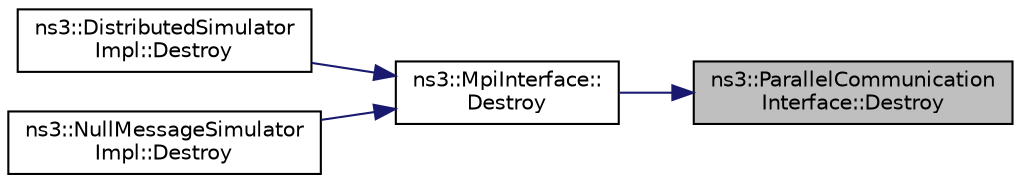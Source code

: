 digraph "ns3::ParallelCommunicationInterface::Destroy"
{
 // LATEX_PDF_SIZE
  edge [fontname="Helvetica",fontsize="10",labelfontname="Helvetica",labelfontsize="10"];
  node [fontname="Helvetica",fontsize="10",shape=record];
  rankdir="RL";
  Node1 [label="ns3::ParallelCommunication\lInterface::Destroy",height=0.2,width=0.4,color="black", fillcolor="grey75", style="filled", fontcolor="black",tooltip="Deletes storage used by the parallel environment."];
  Node1 -> Node2 [dir="back",color="midnightblue",fontsize="10",style="solid",fontname="Helvetica"];
  Node2 [label="ns3::MpiInterface::\lDestroy",height=0.2,width=0.4,color="black", fillcolor="white", style="filled",URL="$classns3_1_1_mpi_interface.html#a6cc83aa90c7e203219f8aa3889ae44f7",tooltip="Deletes storage used by the parallel environment."];
  Node2 -> Node3 [dir="back",color="midnightblue",fontsize="10",style="solid",fontname="Helvetica"];
  Node3 [label="ns3::DistributedSimulator\lImpl::Destroy",height=0.2,width=0.4,color="black", fillcolor="white", style="filled",URL="$classns3_1_1_distributed_simulator_impl.html#a6eaeaca4f82ad8d3b56a94401aa15c8e",tooltip="Execute the events scheduled with ScheduleDestroy()."];
  Node2 -> Node4 [dir="back",color="midnightblue",fontsize="10",style="solid",fontname="Helvetica"];
  Node4 [label="ns3::NullMessageSimulator\lImpl::Destroy",height=0.2,width=0.4,color="black", fillcolor="white", style="filled",URL="$classns3_1_1_null_message_simulator_impl.html#aa45b90f60fe697c05cad435444939875",tooltip="Execute the events scheduled with ScheduleDestroy()."];
}
